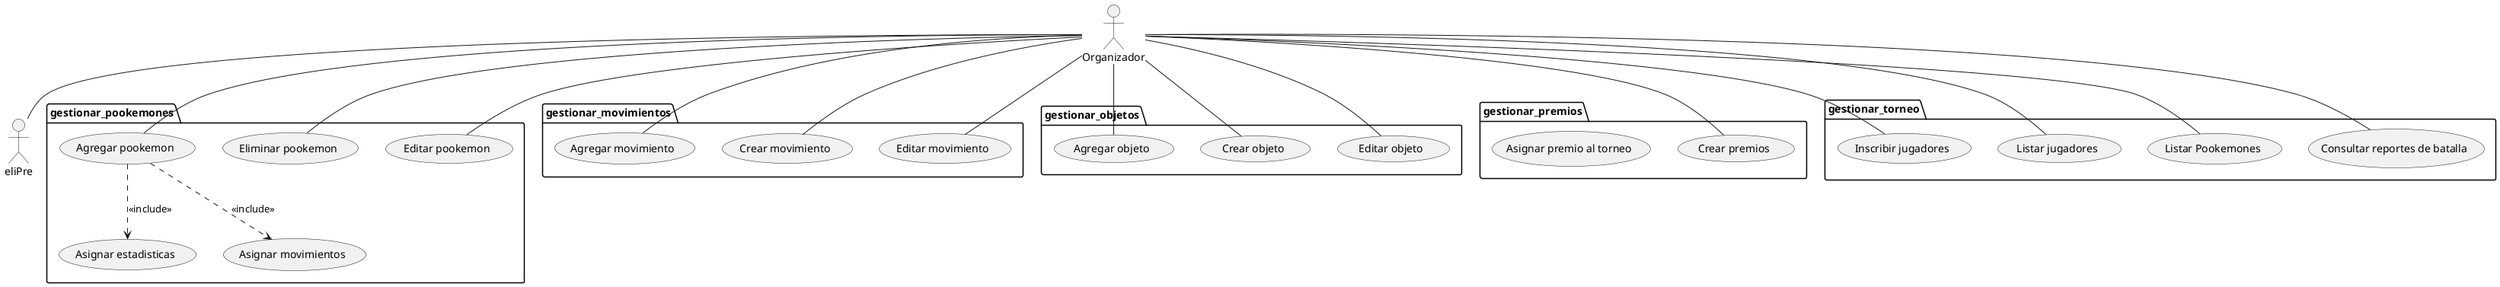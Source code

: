 @startuml Organizador

actor Organizador

package gestionar_pookemones{
    usecase "Agregar pookemon" as agrPoo
    usecase "Asignar estadisticas" as asiEst
    usecase "Asignar movimientos" as asiMov
    usecase "Eliminar pookemon" as eliPoo
    usecase "Editar pookemon" as ediPoo
}

Organizador -- agrPoo
agrPoo ..> asiEst: <<include>>
agrPoo ..> asiMov: <<include>>
Organizador -- ediPoo
Organizador -- eliPoo

package gestionar_movimientos{
    usecase "Agregar movimiento" as agrMov
    usecase "Crear movimiento" as creMov
    usecase "Editar movimiento" as ediMov
}

Organizador -- agrMov
Organizador -- creMov
Organizador -- ediMov

package gestionar_objetos{
    usecase "Agregar objeto" as agrObj
    usecase "Crear objeto" as creObj
    usecase "Editar objeto" as edtObj

}

Organizador -- agrObj
Organizador -- creObj
Organizador -- edtObj

package gestionar_premios{
    usecase "Crear premios" as crePre
    usecase "Asignar premio al torneo" as asiPreTor
}

Organizador -- crePre
Organizador -- eliPre

package gestionar_torneo{
    usecase "Inscribir jugadores" as insJug
    usecase "Listar jugadores" as lisJug
    usecase "Listar Pookemones" as lisPoo
    usecase "Consultar reportes de batalla" as verHisBat
}

Organizador -- insJug
Organizador -- lisJug
Organizador -- lisPoo
Organizador -- verHisBat

@enduml